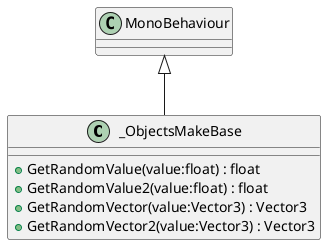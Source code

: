 @startuml
class _ObjectsMakeBase {
    + GetRandomValue(value:float) : float
    + GetRandomValue2(value:float) : float
    + GetRandomVector(value:Vector3) : Vector3
    + GetRandomVector2(value:Vector3) : Vector3
}
MonoBehaviour <|-- _ObjectsMakeBase
@enduml
